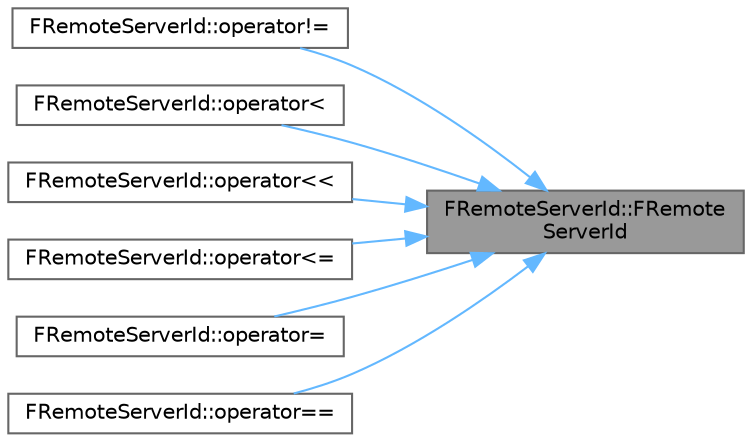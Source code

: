 digraph "FRemoteServerId::FRemoteServerId"
{
 // INTERACTIVE_SVG=YES
 // LATEX_PDF_SIZE
  bgcolor="transparent";
  edge [fontname=Helvetica,fontsize=10,labelfontname=Helvetica,labelfontsize=10];
  node [fontname=Helvetica,fontsize=10,shape=box,height=0.2,width=0.4];
  rankdir="RL";
  Node1 [id="Node000001",label="FRemoteServerId::FRemote\lServerId",height=0.2,width=0.4,color="gray40", fillcolor="grey60", style="filled", fontcolor="black",tooltip=" "];
  Node1 -> Node2 [id="edge1_Node000001_Node000002",dir="back",color="steelblue1",style="solid",tooltip=" "];
  Node2 [id="Node000002",label="FRemoteServerId::operator!=",height=0.2,width=0.4,color="grey40", fillcolor="white", style="filled",URL="$dd/d16/structFRemoteServerId.html#a6f6a1654207dcbc94f54e97604eef50d",tooltip=" "];
  Node1 -> Node3 [id="edge2_Node000001_Node000003",dir="back",color="steelblue1",style="solid",tooltip=" "];
  Node3 [id="Node000003",label="FRemoteServerId::operator\<",height=0.2,width=0.4,color="grey40", fillcolor="white", style="filled",URL="$dd/d16/structFRemoteServerId.html#a512358fa84f863a2d5c6b4fe33cb7707",tooltip=" "];
  Node1 -> Node4 [id="edge3_Node000001_Node000004",dir="back",color="steelblue1",style="solid",tooltip=" "];
  Node4 [id="Node000004",label="FRemoteServerId::operator\<\<",height=0.2,width=0.4,color="grey40", fillcolor="white", style="filled",URL="$dd/d16/structFRemoteServerId.html#a061846e3428d6e091fbe211a1c4ddd5c",tooltip=" "];
  Node1 -> Node5 [id="edge4_Node000001_Node000005",dir="back",color="steelblue1",style="solid",tooltip=" "];
  Node5 [id="Node000005",label="FRemoteServerId::operator\<=",height=0.2,width=0.4,color="grey40", fillcolor="white", style="filled",URL="$dd/d16/structFRemoteServerId.html#abf75f91ce46df0d151e23c2844e421ff",tooltip=" "];
  Node1 -> Node6 [id="edge5_Node000001_Node000006",dir="back",color="steelblue1",style="solid",tooltip=" "];
  Node6 [id="Node000006",label="FRemoteServerId::operator=",height=0.2,width=0.4,color="grey40", fillcolor="white", style="filled",URL="$dd/d16/structFRemoteServerId.html#a360c1f54915e6fd9728ed188750b789a",tooltip=" "];
  Node1 -> Node7 [id="edge6_Node000001_Node000007",dir="back",color="steelblue1",style="solid",tooltip=" "];
  Node7 [id="Node000007",label="FRemoteServerId::operator==",height=0.2,width=0.4,color="grey40", fillcolor="white", style="filled",URL="$dd/d16/structFRemoteServerId.html#a83209004d62f06fe2a596b757d404971",tooltip=" "];
}
